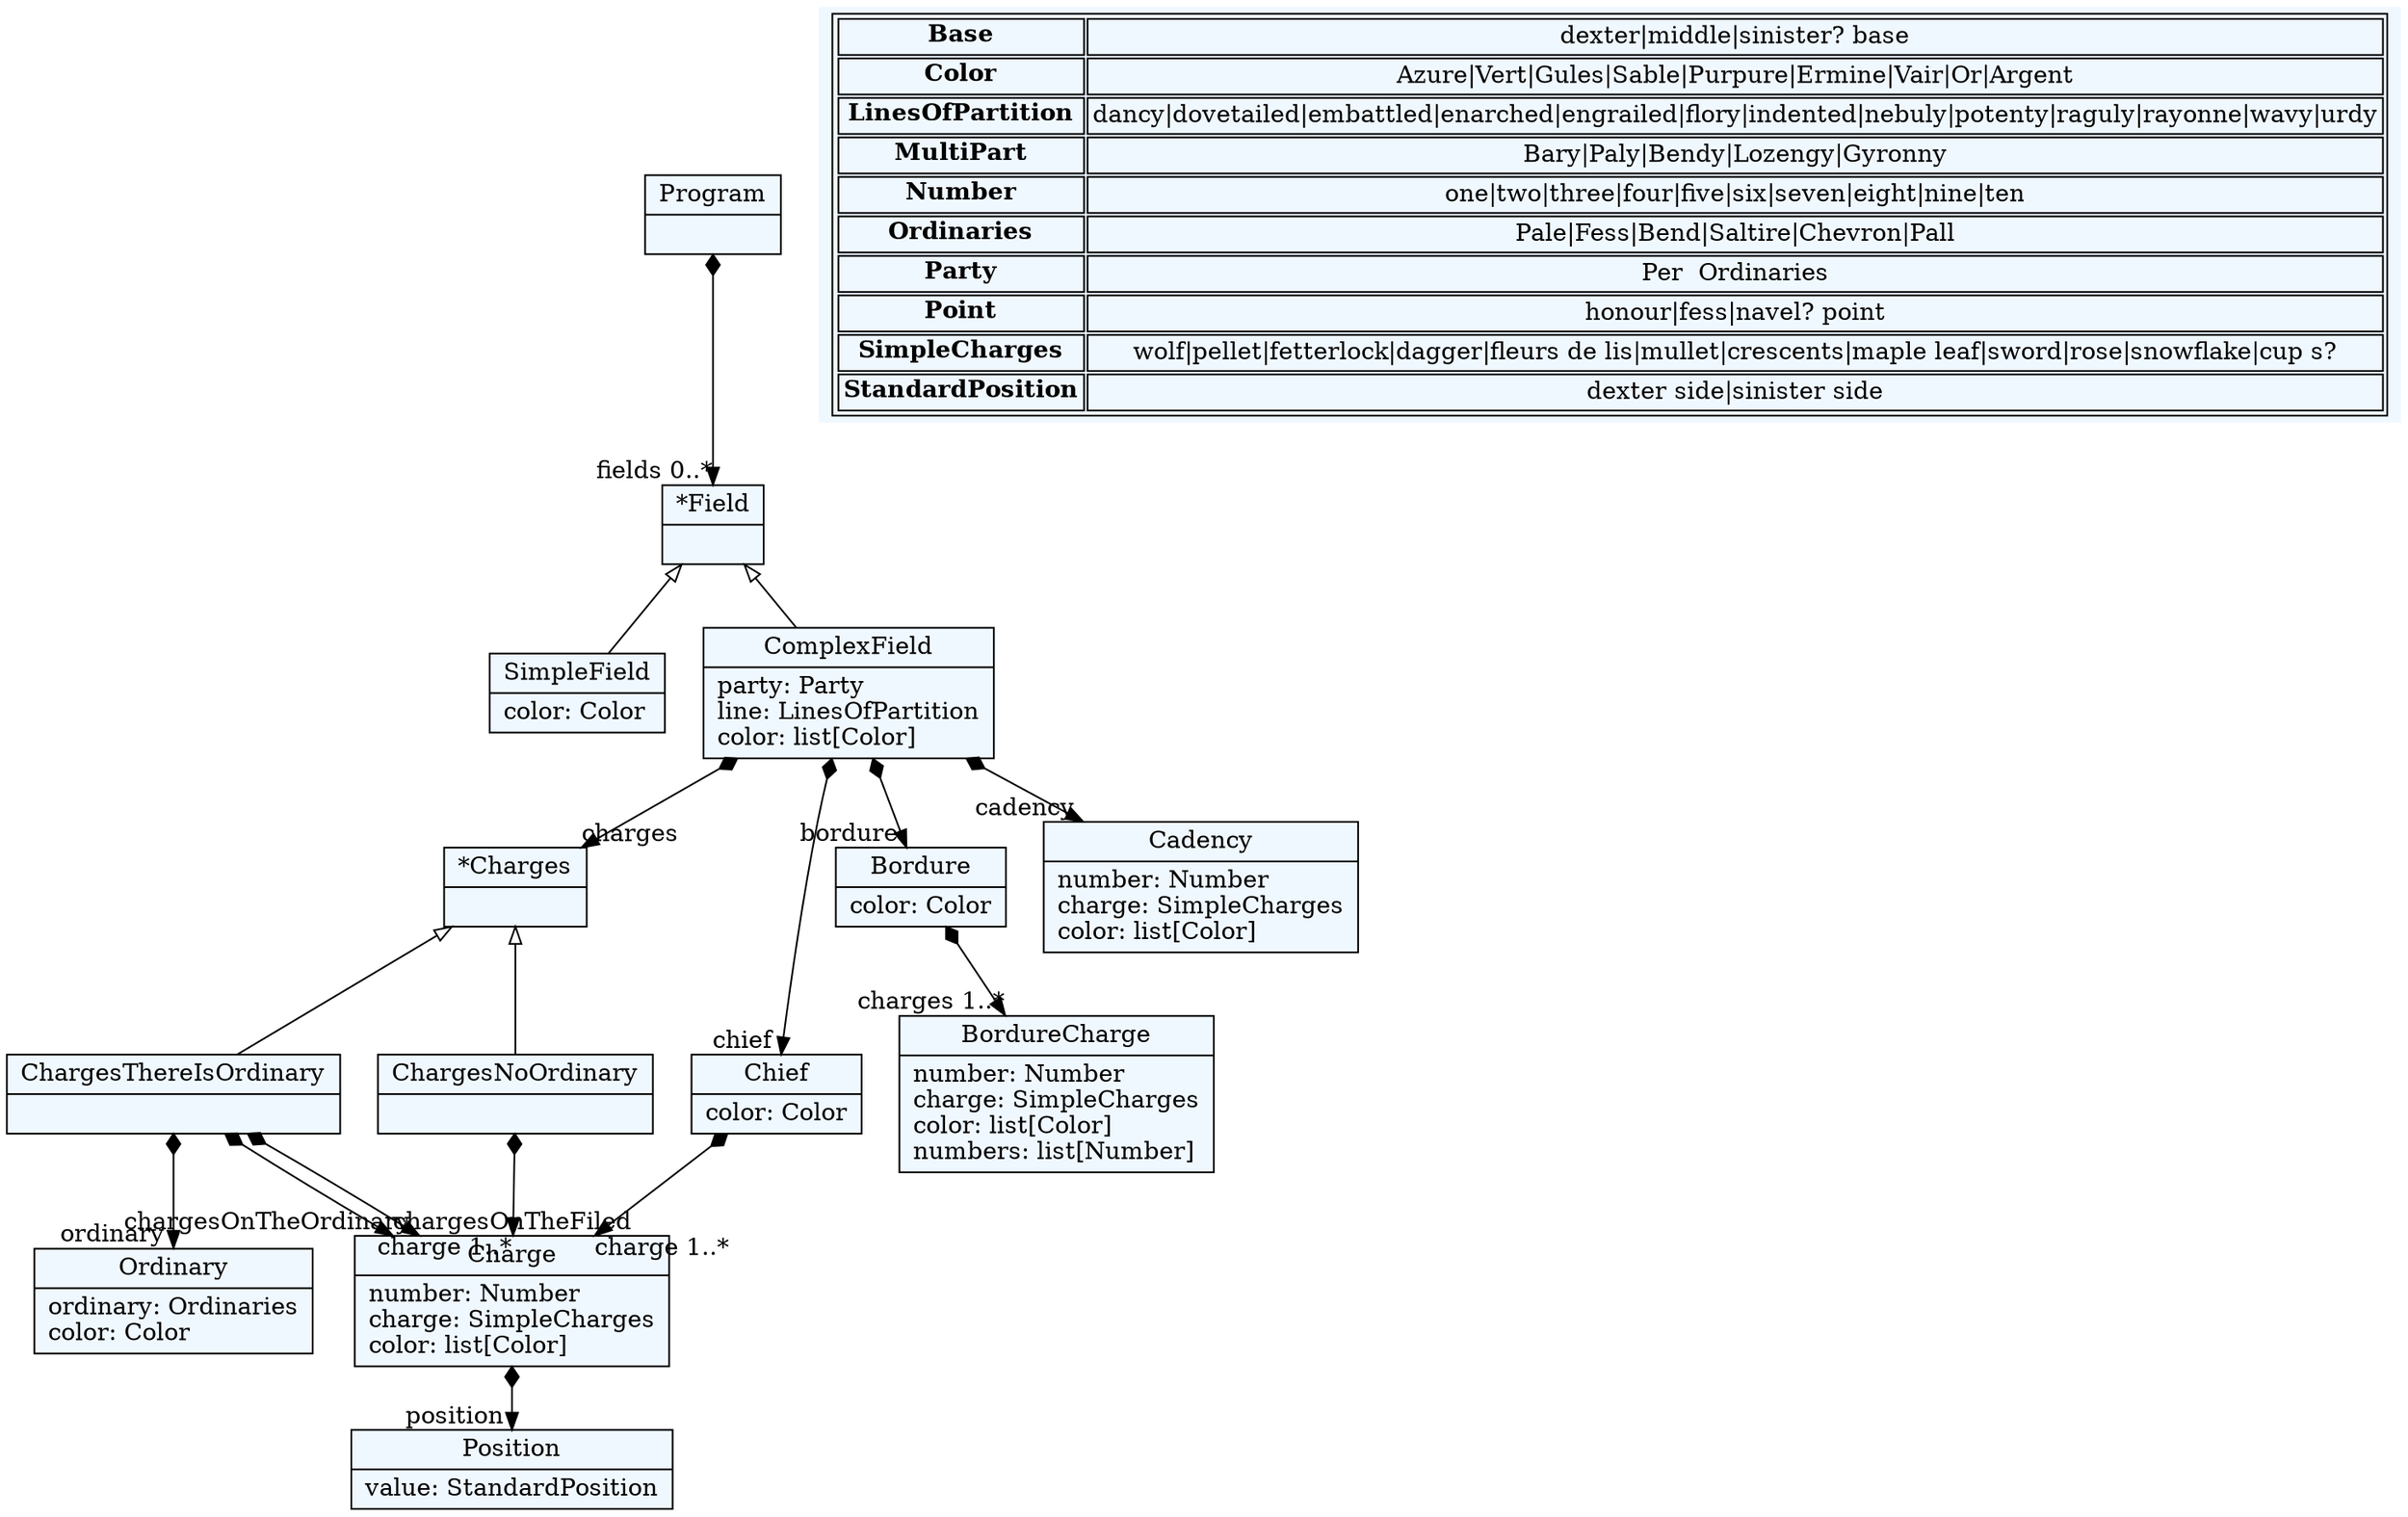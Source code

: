 
    digraph textX {
    fontname = "Bitstream Vera Sans"
    fontsize = 8
    node[
        shape=record,
        style=filled,
        fillcolor=aliceblue
    ]
    nodesep = 0.3
    edge[dir=black,arrowtail=empty]


1868794448512[ label="{Program|}"]

1868794459072[ label="{*Field|}"]

1868794428352[ label="{SimpleField|color: Color\l}"]

1868794429312[ label="{ComplexField|party: Party\lline: LinesOfPartition\lcolor: list[Color]\l}"]

1868794467712[ label="{Ordinary|ordinary: Ordinaries\lcolor: Color\l}"]

1868794436992[ label="{*Charges|}"]

1868794461952[ label="{ChargesThereIsOrdinary|}"]

1868794442752[ label="{ChargesNoOrdinary|}"]

1868794438912[ label="{Charge|number: Number\lcharge: SimpleCharges\lcolor: list[Color]\l}"]

1868794472512[ label="{Chief|color: Color\l}"]

1868794475392[ label="{Bordure|color: Color\l}"]

1868794477312[ label="{BordureCharge|number: Number\lcharge: SimpleCharges\lcolor: list[Color]\lnumbers: list[Number]\l}"]

1868794481152[ label="{Cadency|number: Number\lcharge: SimpleCharges\lcolor: list[Color]\l}"]

1868794484032[ label="{Position|value: StandardPosition\l}"]



1868794448512 -> 1868794459072[arrowtail=diamond, dir=both, headlabel="fields 0..*"]
1868794459072 -> 1868794428352 [dir=back]
1868794459072 -> 1868794429312 [dir=back]
1868794429312 -> 1868794436992[arrowtail=diamond, dir=both, headlabel="charges "]
1868794429312 -> 1868794472512[arrowtail=diamond, dir=both, headlabel="chief "]
1868794429312 -> 1868794475392[arrowtail=diamond, dir=both, headlabel="bordure "]
1868794429312 -> 1868794481152[arrowtail=diamond, dir=both, headlabel="cadency "]
1868794436992 -> 1868794442752 [dir=back]
1868794436992 -> 1868794461952 [dir=back]
1868794461952 -> 1868794467712[arrowtail=diamond, dir=both, headlabel="ordinary "]
1868794461952 -> 1868794438912[arrowtail=diamond, dir=both, headlabel="chargesOnTheFiled "]
1868794461952 -> 1868794438912[arrowtail=diamond, dir=both, headlabel="chargesOnTheOrdinary "]
1868794442752 -> 1868794438912[arrowtail=diamond, dir=both, headlabel="charge 1..*"]
1868794438912 -> 1868794484032[arrowtail=diamond, dir=both, headlabel="position "]
1868794472512 -> 1868794438912[arrowtail=diamond, dir=both, headlabel="charge 1..*"]
1868794475392 -> 1868794477312[arrowtail=diamond, dir=both, headlabel="charges 1..*"]
match_rules [ shape=plaintext, label=< <table>
	<tr>
		<td><b>Base</b></td><td>dexter|middle|sinister? base</td>
	</tr>
	<tr>
		<td><b>Color</b></td><td>Azure|Vert|Gules|Sable|Purpure|Ermine|Vair|Or|Argent</td>
	</tr>
	<tr>
		<td><b>LinesOfPartition</b></td><td>dancy|dovetailed|embattled|enarched|engrailed|flory|indented|nebuly|potenty|raguly|rayonne|wavy|urdy</td>
	</tr>
	<tr>
		<td><b>MultiPart</b></td><td>Bary|Paly|Bendy|Lozengy|Gyronny</td>
	</tr>
	<tr>
		<td><b>Number</b></td><td>one|two|three|four|five|six|seven|eight|nine|ten</td>
	</tr>
	<tr>
		<td><b>Ordinaries</b></td><td>Pale|Fess|Bend|Saltire|Chevron|Pall</td>
	</tr>
	<tr>
		<td><b>Party</b></td><td>Per  Ordinaries</td>
	</tr>
	<tr>
		<td><b>Point</b></td><td>honour|fess|navel? point</td>
	</tr>
	<tr>
		<td><b>SimpleCharges</b></td><td>wolf|pellet|fetterlock|dagger|fleurs de lis|mullet|crescents|maple leaf|sword|rose|snowflake|cup s?</td>
	</tr>
	<tr>
		<td><b>StandardPosition</b></td><td>dexter side|sinister side</td>
	</tr>
</table> >]


}
